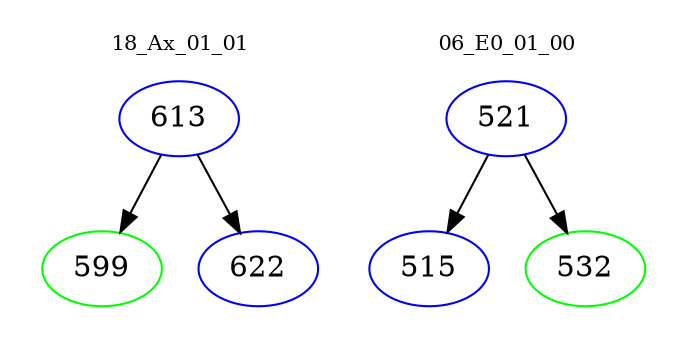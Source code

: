 digraph{
subgraph cluster_0 {
color = white
label = "18_Ax_01_01";
fontsize=10;
T0_613 [label="613", color="blue"]
T0_613 -> T0_599 [color="black"]
T0_599 [label="599", color="green"]
T0_613 -> T0_622 [color="black"]
T0_622 [label="622", color="blue"]
}
subgraph cluster_1 {
color = white
label = "06_E0_01_00";
fontsize=10;
T1_521 [label="521", color="blue"]
T1_521 -> T1_515 [color="black"]
T1_515 [label="515", color="blue"]
T1_521 -> T1_532 [color="black"]
T1_532 [label="532", color="green"]
}
}
